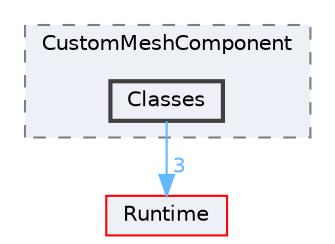 digraph "Classes"
{
 // INTERACTIVE_SVG=YES
 // LATEX_PDF_SIZE
  bgcolor="transparent";
  edge [fontname=Helvetica,fontsize=10,labelfontname=Helvetica,labelfontsize=10];
  node [fontname=Helvetica,fontsize=10,shape=box,height=0.2,width=0.4];
  compound=true
  subgraph clusterdir_5d5f1a740c72acfd98de752eb3391951 {
    graph [ bgcolor="#edf0f7", pencolor="grey50", label="CustomMeshComponent", fontname=Helvetica,fontsize=10 style="filled,dashed", URL="dir_5d5f1a740c72acfd98de752eb3391951.html",tooltip=""]
  dir_456c6825032dc7ed57103af472a7f1de [label="Classes", fillcolor="#edf0f7", color="grey25", style="filled,bold", URL="dir_456c6825032dc7ed57103af472a7f1de.html",tooltip=""];
  }
  dir_7536b172fbd480bfd146a1b1acd6856b [label="Runtime", fillcolor="#edf0f7", color="red", style="filled", URL="dir_7536b172fbd480bfd146a1b1acd6856b.html",tooltip=""];
  dir_456c6825032dc7ed57103af472a7f1de->dir_7536b172fbd480bfd146a1b1acd6856b [headlabel="3", labeldistance=1.5 headhref="dir_000179_000984.html" href="dir_000179_000984.html" color="steelblue1" fontcolor="steelblue1"];
}
